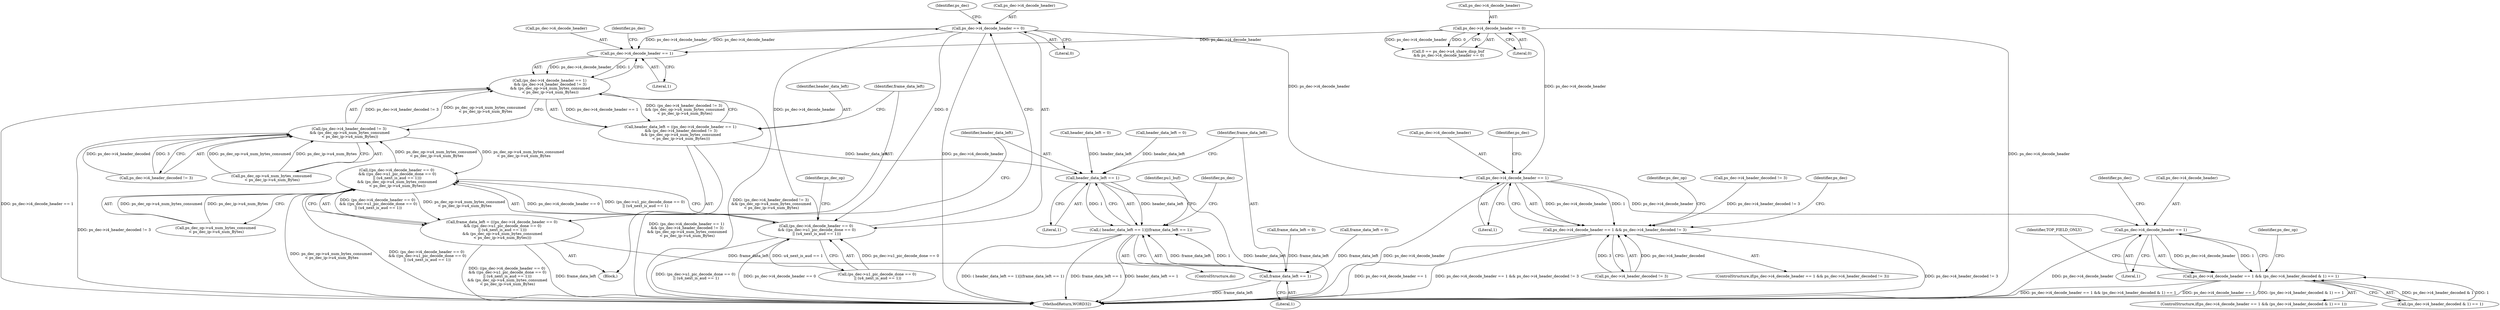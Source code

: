 digraph "0_Android_0b23c81c3dd9ec38f7e6806a3955fed1925541a0@pointer" {
"1001435" [label="(Call,ps_dec->i4_decode_header == 0)"];
"1001413" [label="(Call,ps_dec->i4_decode_header == 1)"];
"1001435" [label="(Call,ps_dec->i4_decode_header == 0)"];
"1000376" [label="(Call,ps_dec->i4_decode_header == 0)"];
"1001412" [label="(Call,(ps_dec->i4_decode_header == 1)\n && (ps_dec->i4_header_decoded != 3)\n && (ps_dec_op->u4_num_bytes_consumed\n < ps_dec_ip->u4_num_Bytes))"];
"1001410" [label="(Call,header_data_left = ((ps_dec->i4_decode_header == 1)\n && (ps_dec->i4_header_decoded != 3)\n && (ps_dec_op->u4_num_bytes_consumed\n < ps_dec_ip->u4_num_Bytes)))"];
"1001457" [label="(Call,header_data_left == 1)"];
"1001456" [label="(Call,( header_data_left == 1)||(frame_data_left == 1))"];
"1001434" [label="(Call,(ps_dec->i4_decode_header == 0)\n && ((ps_dec->u1_pic_decode_done == 0)\n || (u4_next_is_aud == 1)))"];
"1001433" [label="(Call,((ps_dec->i4_decode_header == 0)\n && ((ps_dec->u1_pic_decode_done == 0)\n || (u4_next_is_aud == 1)))\n && (ps_dec_op->u4_num_bytes_consumed\n < ps_dec_ip->u4_num_Bytes))"];
"1001418" [label="(Call,(ps_dec->i4_header_decoded != 3)\n && (ps_dec_op->u4_num_bytes_consumed\n < ps_dec_ip->u4_num_Bytes))"];
"1001431" [label="(Call,frame_data_left = (((ps_dec->i4_decode_header == 0)\n && ((ps_dec->u1_pic_decode_done == 0)\n || (u4_next_is_aud == 1)))\n && (ps_dec_op->u4_num_bytes_consumed\n < ps_dec_ip->u4_num_Bytes)))"];
"1001460" [label="(Call,frame_data_left == 1)"];
"1001774" [label="(Call,ps_dec->i4_decode_header == 1)"];
"1001773" [label="(Call,ps_dec->i4_decode_header == 1 && ps_dec->i4_header_decoded != 3)"];
"1002104" [label="(Call,ps_dec->i4_decode_header == 1)"];
"1002103" [label="(Call,ps_dec->i4_decode_header == 1 && (ps_dec->i4_header_decoded & 1) == 1)"];
"1001432" [label="(Identifier,frame_data_left)"];
"1001414" [label="(Call,ps_dec->i4_decode_header)"];
"1001431" [label="(Call,frame_data_left = (((ps_dec->i4_decode_header == 0)\n && ((ps_dec->u1_pic_decode_done == 0)\n || (u4_next_is_aud == 1)))\n && (ps_dec_op->u4_num_bytes_consumed\n < ps_dec_ip->u4_num_Bytes)))"];
"1002226" [label="(MethodReturn,WORD32)"];
"1002161" [label="(Identifier,TOP_FIELD_ONLY)"];
"1001440" [label="(Call,(ps_dec->u1_pic_decode_done == 0)\n || (u4_next_is_aud == 1))"];
"1000370" [label="(Call,0 == ps_dec->u4_share_disp_buf\n && ps_dec->i4_decode_header == 0)"];
"1001435" [label="(Call,ps_dec->i4_decode_header == 0)"];
"1000376" [label="(Call,ps_dec->i4_decode_header == 0)"];
"1000978" [label="(Identifier,pu1_buf)"];
"1001774" [label="(Call,ps_dec->i4_decode_header == 1)"];
"1002102" [label="(ControlStructure,if(ps_dec->i4_decode_header == 1 && (ps_dec->i4_header_decoded & 1) == 1))"];
"1002112" [label="(Identifier,ps_dec)"];
"1001419" [label="(Call,ps_dec->i4_header_decoded != 3)"];
"1001433" [label="(Call,((ps_dec->i4_decode_header == 0)\n && ((ps_dec->u1_pic_decode_done == 0)\n || (u4_next_is_aud == 1)))\n && (ps_dec_op->u4_num_bytes_consumed\n < ps_dec_ip->u4_num_Bytes))"];
"1002103" [label="(Call,ps_dec->i4_decode_header == 1 && (ps_dec->i4_header_decoded & 1) == 1)"];
"1001458" [label="(Identifier,header_data_left)"];
"1001779" [label="(Call,ps_dec->i4_header_decoded != 3)"];
"1001775" [label="(Call,ps_dec->i4_decode_header)"];
"1000975" [label="(ControlStructure,do)"];
"1001413" [label="(Call,ps_dec->i4_decode_header == 1)"];
"1001778" [label="(Literal,1)"];
"1002119" [label="(Identifier,ps_dec_op)"];
"1000201" [label="(Call,header_data_left = 0)"];
"1002104" [label="(Call,ps_dec->i4_decode_header == 1)"];
"1001434" [label="(Call,(ps_dec->i4_decode_header == 0)\n && ((ps_dec->u1_pic_decode_done == 0)\n || (u4_next_is_aud == 1)))"];
"1000976" [label="(Block,)"];
"1001460" [label="(Call,frame_data_left == 1)"];
"1001467" [label="(Identifier,ps_dec)"];
"1002108" [label="(Literal,1)"];
"1001417" [label="(Literal,1)"];
"1002109" [label="(Call,(ps_dec->i4_header_decoded & 1) == 1)"];
"1001439" [label="(Literal,0)"];
"1001787" [label="(Identifier,ps_dec_op)"];
"1001411" [label="(Identifier,header_data_left)"];
"1001759" [label="(Call,ps_dec->i4_header_decoded != 3)"];
"1001456" [label="(Call,( header_data_left == 1)||(frame_data_left == 1))"];
"1001462" [label="(Literal,1)"];
"1001773" [label="(Call,ps_dec->i4_decode_header == 1 && ps_dec->i4_header_decoded != 3)"];
"1001412" [label="(Call,(ps_dec->i4_decode_header == 1)\n && (ps_dec->i4_header_decoded != 3)\n && (ps_dec_op->u4_num_bytes_consumed\n < ps_dec_ip->u4_num_Bytes))"];
"1001781" [label="(Identifier,ps_dec)"];
"1000380" [label="(Literal,0)"];
"1001436" [label="(Call,ps_dec->i4_decode_header)"];
"1001451" [label="(Identifier,ps_dec_op)"];
"1001457" [label="(Call,header_data_left == 1)"];
"1001410" [label="(Call,header_data_left = ((ps_dec->i4_decode_header == 1)\n && (ps_dec->i4_header_decoded != 3)\n && (ps_dec_op->u4_num_bytes_consumed\n < ps_dec_ip->u4_num_Bytes)))"];
"1002105" [label="(Call,ps_dec->i4_decode_header)"];
"1001418" [label="(Call,(ps_dec->i4_header_decoded != 3)\n && (ps_dec_op->u4_num_bytes_consumed\n < ps_dec_ip->u4_num_Bytes))"];
"1001271" [label="(Call,frame_data_left = 0)"];
"1001424" [label="(Call,ps_dec_op->u4_num_bytes_consumed\n < ps_dec_ip->u4_num_Bytes)"];
"1001421" [label="(Identifier,ps_dec)"];
"1001461" [label="(Identifier,frame_data_left)"];
"1001459" [label="(Literal,1)"];
"1001449" [label="(Call,ps_dec_op->u4_num_bytes_consumed\n < ps_dec_ip->u4_num_Bytes)"];
"1001772" [label="(ControlStructure,if(ps_dec->i4_decode_header == 1 && ps_dec->i4_header_decoded != 3))"];
"1000377" [label="(Call,ps_dec->i4_decode_header)"];
"1001794" [label="(Identifier,ps_dec)"];
"1001274" [label="(Call,header_data_left = 0)"];
"1001443" [label="(Identifier,ps_dec)"];
"1000205" [label="(Call,frame_data_left = 0)"];
"1001435" -> "1001434"  [label="AST: "];
"1001435" -> "1001439"  [label="CFG: "];
"1001436" -> "1001435"  [label="AST: "];
"1001439" -> "1001435"  [label="AST: "];
"1001443" -> "1001435"  [label="CFG: "];
"1001434" -> "1001435"  [label="CFG: "];
"1001435" -> "1002226"  [label="DDG: ps_dec->i4_decode_header"];
"1001435" -> "1001413"  [label="DDG: ps_dec->i4_decode_header"];
"1001435" -> "1001434"  [label="DDG: ps_dec->i4_decode_header"];
"1001435" -> "1001434"  [label="DDG: 0"];
"1001413" -> "1001435"  [label="DDG: ps_dec->i4_decode_header"];
"1001435" -> "1001774"  [label="DDG: ps_dec->i4_decode_header"];
"1001413" -> "1001412"  [label="AST: "];
"1001413" -> "1001417"  [label="CFG: "];
"1001414" -> "1001413"  [label="AST: "];
"1001417" -> "1001413"  [label="AST: "];
"1001421" -> "1001413"  [label="CFG: "];
"1001412" -> "1001413"  [label="CFG: "];
"1001413" -> "1001412"  [label="DDG: ps_dec->i4_decode_header"];
"1001413" -> "1001412"  [label="DDG: 1"];
"1000376" -> "1001413"  [label="DDG: ps_dec->i4_decode_header"];
"1000376" -> "1000370"  [label="AST: "];
"1000376" -> "1000380"  [label="CFG: "];
"1000377" -> "1000376"  [label="AST: "];
"1000380" -> "1000376"  [label="AST: "];
"1000370" -> "1000376"  [label="CFG: "];
"1000376" -> "1002226"  [label="DDG: ps_dec->i4_decode_header"];
"1000376" -> "1000370"  [label="DDG: ps_dec->i4_decode_header"];
"1000376" -> "1000370"  [label="DDG: 0"];
"1000376" -> "1001774"  [label="DDG: ps_dec->i4_decode_header"];
"1001412" -> "1001410"  [label="AST: "];
"1001412" -> "1001418"  [label="CFG: "];
"1001418" -> "1001412"  [label="AST: "];
"1001410" -> "1001412"  [label="CFG: "];
"1001412" -> "1002226"  [label="DDG: (ps_dec->i4_header_decoded != 3)\n && (ps_dec_op->u4_num_bytes_consumed\n < ps_dec_ip->u4_num_Bytes)"];
"1001412" -> "1002226"  [label="DDG: ps_dec->i4_decode_header == 1"];
"1001412" -> "1001410"  [label="DDG: ps_dec->i4_decode_header == 1"];
"1001412" -> "1001410"  [label="DDG: (ps_dec->i4_header_decoded != 3)\n && (ps_dec_op->u4_num_bytes_consumed\n < ps_dec_ip->u4_num_Bytes)"];
"1001418" -> "1001412"  [label="DDG: ps_dec->i4_header_decoded != 3"];
"1001418" -> "1001412"  [label="DDG: ps_dec_op->u4_num_bytes_consumed\n < ps_dec_ip->u4_num_Bytes"];
"1001410" -> "1000976"  [label="AST: "];
"1001411" -> "1001410"  [label="AST: "];
"1001432" -> "1001410"  [label="CFG: "];
"1001410" -> "1002226"  [label="DDG: (ps_dec->i4_decode_header == 1)\n && (ps_dec->i4_header_decoded != 3)\n && (ps_dec_op->u4_num_bytes_consumed\n < ps_dec_ip->u4_num_Bytes)"];
"1001410" -> "1001457"  [label="DDG: header_data_left"];
"1001457" -> "1001456"  [label="AST: "];
"1001457" -> "1001459"  [label="CFG: "];
"1001458" -> "1001457"  [label="AST: "];
"1001459" -> "1001457"  [label="AST: "];
"1001461" -> "1001457"  [label="CFG: "];
"1001456" -> "1001457"  [label="CFG: "];
"1001457" -> "1002226"  [label="DDG: header_data_left"];
"1001457" -> "1001456"  [label="DDG: header_data_left"];
"1001457" -> "1001456"  [label="DDG: 1"];
"1001274" -> "1001457"  [label="DDG: header_data_left"];
"1000201" -> "1001457"  [label="DDG: header_data_left"];
"1001456" -> "1000975"  [label="AST: "];
"1001456" -> "1001460"  [label="CFG: "];
"1001460" -> "1001456"  [label="AST: "];
"1000978" -> "1001456"  [label="CFG: "];
"1001467" -> "1001456"  [label="CFG: "];
"1001456" -> "1002226"  [label="DDG: frame_data_left == 1"];
"1001456" -> "1002226"  [label="DDG: header_data_left == 1"];
"1001456" -> "1002226"  [label="DDG: ( header_data_left == 1)||(frame_data_left == 1)"];
"1001460" -> "1001456"  [label="DDG: frame_data_left"];
"1001460" -> "1001456"  [label="DDG: 1"];
"1001434" -> "1001433"  [label="AST: "];
"1001434" -> "1001440"  [label="CFG: "];
"1001440" -> "1001434"  [label="AST: "];
"1001451" -> "1001434"  [label="CFG: "];
"1001433" -> "1001434"  [label="CFG: "];
"1001434" -> "1002226"  [label="DDG: (ps_dec->u1_pic_decode_done == 0)\n || (u4_next_is_aud == 1)"];
"1001434" -> "1002226"  [label="DDG: ps_dec->i4_decode_header == 0"];
"1001434" -> "1001433"  [label="DDG: ps_dec->i4_decode_header == 0"];
"1001434" -> "1001433"  [label="DDG: (ps_dec->u1_pic_decode_done == 0)\n || (u4_next_is_aud == 1)"];
"1001440" -> "1001434"  [label="DDG: ps_dec->u1_pic_decode_done == 0"];
"1001440" -> "1001434"  [label="DDG: u4_next_is_aud == 1"];
"1001433" -> "1001431"  [label="AST: "];
"1001433" -> "1001449"  [label="CFG: "];
"1001449" -> "1001433"  [label="AST: "];
"1001431" -> "1001433"  [label="CFG: "];
"1001433" -> "1002226"  [label="DDG: ps_dec_op->u4_num_bytes_consumed\n < ps_dec_ip->u4_num_Bytes"];
"1001433" -> "1002226"  [label="DDG: (ps_dec->i4_decode_header == 0)\n && ((ps_dec->u1_pic_decode_done == 0)\n || (u4_next_is_aud == 1))"];
"1001433" -> "1001418"  [label="DDG: ps_dec_op->u4_num_bytes_consumed\n < ps_dec_ip->u4_num_Bytes"];
"1001433" -> "1001431"  [label="DDG: (ps_dec->i4_decode_header == 0)\n && ((ps_dec->u1_pic_decode_done == 0)\n || (u4_next_is_aud == 1))"];
"1001433" -> "1001431"  [label="DDG: ps_dec_op->u4_num_bytes_consumed\n < ps_dec_ip->u4_num_Bytes"];
"1001418" -> "1001433"  [label="DDG: ps_dec_op->u4_num_bytes_consumed\n < ps_dec_ip->u4_num_Bytes"];
"1001449" -> "1001433"  [label="DDG: ps_dec_op->u4_num_bytes_consumed"];
"1001449" -> "1001433"  [label="DDG: ps_dec_ip->u4_num_Bytes"];
"1001418" -> "1001419"  [label="CFG: "];
"1001418" -> "1001424"  [label="CFG: "];
"1001419" -> "1001418"  [label="AST: "];
"1001424" -> "1001418"  [label="AST: "];
"1001418" -> "1002226"  [label="DDG: ps_dec->i4_header_decoded != 3"];
"1001419" -> "1001418"  [label="DDG: ps_dec->i4_header_decoded"];
"1001419" -> "1001418"  [label="DDG: 3"];
"1001424" -> "1001418"  [label="DDG: ps_dec_op->u4_num_bytes_consumed"];
"1001424" -> "1001418"  [label="DDG: ps_dec_ip->u4_num_Bytes"];
"1001431" -> "1000976"  [label="AST: "];
"1001432" -> "1001431"  [label="AST: "];
"1001458" -> "1001431"  [label="CFG: "];
"1001431" -> "1002226"  [label="DDG: ((ps_dec->i4_decode_header == 0)\n && ((ps_dec->u1_pic_decode_done == 0)\n || (u4_next_is_aud == 1)))\n && (ps_dec_op->u4_num_bytes_consumed\n < ps_dec_ip->u4_num_Bytes)"];
"1001431" -> "1002226"  [label="DDG: frame_data_left"];
"1001431" -> "1001460"  [label="DDG: frame_data_left"];
"1001460" -> "1001462"  [label="CFG: "];
"1001461" -> "1001460"  [label="AST: "];
"1001462" -> "1001460"  [label="AST: "];
"1001460" -> "1002226"  [label="DDG: frame_data_left"];
"1001271" -> "1001460"  [label="DDG: frame_data_left"];
"1000205" -> "1001460"  [label="DDG: frame_data_left"];
"1001774" -> "1001773"  [label="AST: "];
"1001774" -> "1001778"  [label="CFG: "];
"1001775" -> "1001774"  [label="AST: "];
"1001778" -> "1001774"  [label="AST: "];
"1001781" -> "1001774"  [label="CFG: "];
"1001773" -> "1001774"  [label="CFG: "];
"1001774" -> "1002226"  [label="DDG: ps_dec->i4_decode_header"];
"1001774" -> "1001773"  [label="DDG: ps_dec->i4_decode_header"];
"1001774" -> "1001773"  [label="DDG: 1"];
"1001774" -> "1002104"  [label="DDG: ps_dec->i4_decode_header"];
"1001773" -> "1001772"  [label="AST: "];
"1001773" -> "1001779"  [label="CFG: "];
"1001779" -> "1001773"  [label="AST: "];
"1001787" -> "1001773"  [label="CFG: "];
"1001794" -> "1001773"  [label="CFG: "];
"1001773" -> "1002226"  [label="DDG: ps_dec->i4_header_decoded != 3"];
"1001773" -> "1002226"  [label="DDG: ps_dec->i4_decode_header == 1"];
"1001773" -> "1002226"  [label="DDG: ps_dec->i4_decode_header == 1 && ps_dec->i4_header_decoded != 3"];
"1001779" -> "1001773"  [label="DDG: ps_dec->i4_header_decoded"];
"1001779" -> "1001773"  [label="DDG: 3"];
"1001759" -> "1001773"  [label="DDG: ps_dec->i4_header_decoded != 3"];
"1002104" -> "1002103"  [label="AST: "];
"1002104" -> "1002108"  [label="CFG: "];
"1002105" -> "1002104"  [label="AST: "];
"1002108" -> "1002104"  [label="AST: "];
"1002112" -> "1002104"  [label="CFG: "];
"1002103" -> "1002104"  [label="CFG: "];
"1002104" -> "1002226"  [label="DDG: ps_dec->i4_decode_header"];
"1002104" -> "1002103"  [label="DDG: ps_dec->i4_decode_header"];
"1002104" -> "1002103"  [label="DDG: 1"];
"1002103" -> "1002102"  [label="AST: "];
"1002103" -> "1002109"  [label="CFG: "];
"1002109" -> "1002103"  [label="AST: "];
"1002119" -> "1002103"  [label="CFG: "];
"1002161" -> "1002103"  [label="CFG: "];
"1002103" -> "1002226"  [label="DDG: ps_dec->i4_decode_header == 1 && (ps_dec->i4_header_decoded & 1) == 1"];
"1002103" -> "1002226"  [label="DDG: ps_dec->i4_decode_header == 1"];
"1002103" -> "1002226"  [label="DDG: (ps_dec->i4_header_decoded & 1) == 1"];
"1002109" -> "1002103"  [label="DDG: ps_dec->i4_header_decoded & 1"];
"1002109" -> "1002103"  [label="DDG: 1"];
}
